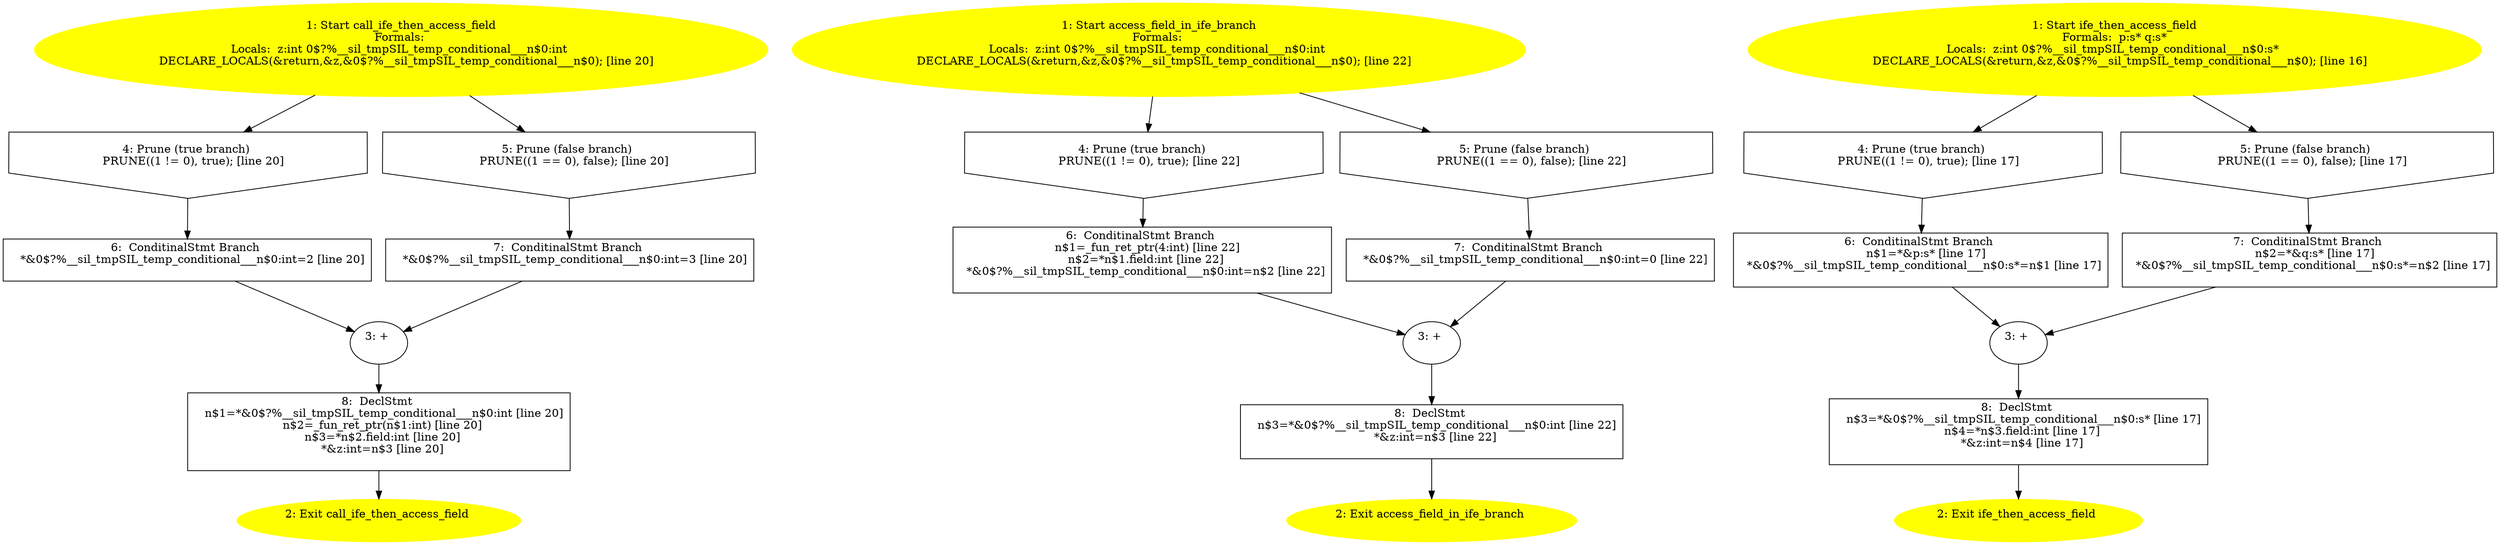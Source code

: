 /* @generated */
digraph iCFG {
"call_ife_then_access_field.b6f399d1a50b93c2421854974cd226e3_1" [label="1: Start call_ife_then_access_field\nFormals: \nLocals:  z:int 0$?%__sil_tmpSIL_temp_conditional___n$0:int \n   DECLARE_LOCALS(&return,&z,&0$?%__sil_tmpSIL_temp_conditional___n$0); [line 20]\n " color=yellow style=filled]
	

	 "call_ife_then_access_field.b6f399d1a50b93c2421854974cd226e3_1" -> "call_ife_then_access_field.b6f399d1a50b93c2421854974cd226e3_4" ;
	 "call_ife_then_access_field.b6f399d1a50b93c2421854974cd226e3_1" -> "call_ife_then_access_field.b6f399d1a50b93c2421854974cd226e3_5" ;
"call_ife_then_access_field.b6f399d1a50b93c2421854974cd226e3_2" [label="2: Exit call_ife_then_access_field \n  " color=yellow style=filled]
	

"call_ife_then_access_field.b6f399d1a50b93c2421854974cd226e3_3" [label="3: + \n  " ]
	

	 "call_ife_then_access_field.b6f399d1a50b93c2421854974cd226e3_3" -> "call_ife_then_access_field.b6f399d1a50b93c2421854974cd226e3_8" ;
"call_ife_then_access_field.b6f399d1a50b93c2421854974cd226e3_4" [label="4: Prune (true branch) \n   PRUNE((1 != 0), true); [line 20]\n " shape="invhouse"]
	

	 "call_ife_then_access_field.b6f399d1a50b93c2421854974cd226e3_4" -> "call_ife_then_access_field.b6f399d1a50b93c2421854974cd226e3_6" ;
"call_ife_then_access_field.b6f399d1a50b93c2421854974cd226e3_5" [label="5: Prune (false branch) \n   PRUNE((1 == 0), false); [line 20]\n " shape="invhouse"]
	

	 "call_ife_then_access_field.b6f399d1a50b93c2421854974cd226e3_5" -> "call_ife_then_access_field.b6f399d1a50b93c2421854974cd226e3_7" ;
"call_ife_then_access_field.b6f399d1a50b93c2421854974cd226e3_6" [label="6:  ConditinalStmt Branch \n   *&0$?%__sil_tmpSIL_temp_conditional___n$0:int=2 [line 20]\n " shape="box"]
	

	 "call_ife_then_access_field.b6f399d1a50b93c2421854974cd226e3_6" -> "call_ife_then_access_field.b6f399d1a50b93c2421854974cd226e3_3" ;
"call_ife_then_access_field.b6f399d1a50b93c2421854974cd226e3_7" [label="7:  ConditinalStmt Branch \n   *&0$?%__sil_tmpSIL_temp_conditional___n$0:int=3 [line 20]\n " shape="box"]
	

	 "call_ife_then_access_field.b6f399d1a50b93c2421854974cd226e3_7" -> "call_ife_then_access_field.b6f399d1a50b93c2421854974cd226e3_3" ;
"call_ife_then_access_field.b6f399d1a50b93c2421854974cd226e3_8" [label="8:  DeclStmt \n   n$1=*&0$?%__sil_tmpSIL_temp_conditional___n$0:int [line 20]\n  n$2=_fun_ret_ptr(n$1:int) [line 20]\n  n$3=*n$2.field:int [line 20]\n  *&z:int=n$3 [line 20]\n " shape="box"]
	

	 "call_ife_then_access_field.b6f399d1a50b93c2421854974cd226e3_8" -> "call_ife_then_access_field.b6f399d1a50b93c2421854974cd226e3_2" ;
"access_field_in_ife_branch.09235b723e846eb21b7cc76cb004f032_1" [label="1: Start access_field_in_ife_branch\nFormals: \nLocals:  z:int 0$?%__sil_tmpSIL_temp_conditional___n$0:int \n   DECLARE_LOCALS(&return,&z,&0$?%__sil_tmpSIL_temp_conditional___n$0); [line 22]\n " color=yellow style=filled]
	

	 "access_field_in_ife_branch.09235b723e846eb21b7cc76cb004f032_1" -> "access_field_in_ife_branch.09235b723e846eb21b7cc76cb004f032_4" ;
	 "access_field_in_ife_branch.09235b723e846eb21b7cc76cb004f032_1" -> "access_field_in_ife_branch.09235b723e846eb21b7cc76cb004f032_5" ;
"access_field_in_ife_branch.09235b723e846eb21b7cc76cb004f032_2" [label="2: Exit access_field_in_ife_branch \n  " color=yellow style=filled]
	

"access_field_in_ife_branch.09235b723e846eb21b7cc76cb004f032_3" [label="3: + \n  " ]
	

	 "access_field_in_ife_branch.09235b723e846eb21b7cc76cb004f032_3" -> "access_field_in_ife_branch.09235b723e846eb21b7cc76cb004f032_8" ;
"access_field_in_ife_branch.09235b723e846eb21b7cc76cb004f032_4" [label="4: Prune (true branch) \n   PRUNE((1 != 0), true); [line 22]\n " shape="invhouse"]
	

	 "access_field_in_ife_branch.09235b723e846eb21b7cc76cb004f032_4" -> "access_field_in_ife_branch.09235b723e846eb21b7cc76cb004f032_6" ;
"access_field_in_ife_branch.09235b723e846eb21b7cc76cb004f032_5" [label="5: Prune (false branch) \n   PRUNE((1 == 0), false); [line 22]\n " shape="invhouse"]
	

	 "access_field_in_ife_branch.09235b723e846eb21b7cc76cb004f032_5" -> "access_field_in_ife_branch.09235b723e846eb21b7cc76cb004f032_7" ;
"access_field_in_ife_branch.09235b723e846eb21b7cc76cb004f032_6" [label="6:  ConditinalStmt Branch \n   n$1=_fun_ret_ptr(4:int) [line 22]\n  n$2=*n$1.field:int [line 22]\n  *&0$?%__sil_tmpSIL_temp_conditional___n$0:int=n$2 [line 22]\n " shape="box"]
	

	 "access_field_in_ife_branch.09235b723e846eb21b7cc76cb004f032_6" -> "access_field_in_ife_branch.09235b723e846eb21b7cc76cb004f032_3" ;
"access_field_in_ife_branch.09235b723e846eb21b7cc76cb004f032_7" [label="7:  ConditinalStmt Branch \n   *&0$?%__sil_tmpSIL_temp_conditional___n$0:int=0 [line 22]\n " shape="box"]
	

	 "access_field_in_ife_branch.09235b723e846eb21b7cc76cb004f032_7" -> "access_field_in_ife_branch.09235b723e846eb21b7cc76cb004f032_3" ;
"access_field_in_ife_branch.09235b723e846eb21b7cc76cb004f032_8" [label="8:  DeclStmt \n   n$3=*&0$?%__sil_tmpSIL_temp_conditional___n$0:int [line 22]\n  *&z:int=n$3 [line 22]\n " shape="box"]
	

	 "access_field_in_ife_branch.09235b723e846eb21b7cc76cb004f032_8" -> "access_field_in_ife_branch.09235b723e846eb21b7cc76cb004f032_2" ;
"ife_then_access_field.314daa5b993f0f569c257230f350e2e2_1" [label="1: Start ife_then_access_field\nFormals:  p:s* q:s*\nLocals:  z:int 0$?%__sil_tmpSIL_temp_conditional___n$0:s* \n   DECLARE_LOCALS(&return,&z,&0$?%__sil_tmpSIL_temp_conditional___n$0); [line 16]\n " color=yellow style=filled]
	

	 "ife_then_access_field.314daa5b993f0f569c257230f350e2e2_1" -> "ife_then_access_field.314daa5b993f0f569c257230f350e2e2_4" ;
	 "ife_then_access_field.314daa5b993f0f569c257230f350e2e2_1" -> "ife_then_access_field.314daa5b993f0f569c257230f350e2e2_5" ;
"ife_then_access_field.314daa5b993f0f569c257230f350e2e2_2" [label="2: Exit ife_then_access_field \n  " color=yellow style=filled]
	

"ife_then_access_field.314daa5b993f0f569c257230f350e2e2_3" [label="3: + \n  " ]
	

	 "ife_then_access_field.314daa5b993f0f569c257230f350e2e2_3" -> "ife_then_access_field.314daa5b993f0f569c257230f350e2e2_8" ;
"ife_then_access_field.314daa5b993f0f569c257230f350e2e2_4" [label="4: Prune (true branch) \n   PRUNE((1 != 0), true); [line 17]\n " shape="invhouse"]
	

	 "ife_then_access_field.314daa5b993f0f569c257230f350e2e2_4" -> "ife_then_access_field.314daa5b993f0f569c257230f350e2e2_6" ;
"ife_then_access_field.314daa5b993f0f569c257230f350e2e2_5" [label="5: Prune (false branch) \n   PRUNE((1 == 0), false); [line 17]\n " shape="invhouse"]
	

	 "ife_then_access_field.314daa5b993f0f569c257230f350e2e2_5" -> "ife_then_access_field.314daa5b993f0f569c257230f350e2e2_7" ;
"ife_then_access_field.314daa5b993f0f569c257230f350e2e2_6" [label="6:  ConditinalStmt Branch \n   n$1=*&p:s* [line 17]\n  *&0$?%__sil_tmpSIL_temp_conditional___n$0:s*=n$1 [line 17]\n " shape="box"]
	

	 "ife_then_access_field.314daa5b993f0f569c257230f350e2e2_6" -> "ife_then_access_field.314daa5b993f0f569c257230f350e2e2_3" ;
"ife_then_access_field.314daa5b993f0f569c257230f350e2e2_7" [label="7:  ConditinalStmt Branch \n   n$2=*&q:s* [line 17]\n  *&0$?%__sil_tmpSIL_temp_conditional___n$0:s*=n$2 [line 17]\n " shape="box"]
	

	 "ife_then_access_field.314daa5b993f0f569c257230f350e2e2_7" -> "ife_then_access_field.314daa5b993f0f569c257230f350e2e2_3" ;
"ife_then_access_field.314daa5b993f0f569c257230f350e2e2_8" [label="8:  DeclStmt \n   n$3=*&0$?%__sil_tmpSIL_temp_conditional___n$0:s* [line 17]\n  n$4=*n$3.field:int [line 17]\n  *&z:int=n$4 [line 17]\n " shape="box"]
	

	 "ife_then_access_field.314daa5b993f0f569c257230f350e2e2_8" -> "ife_then_access_field.314daa5b993f0f569c257230f350e2e2_2" ;
}
